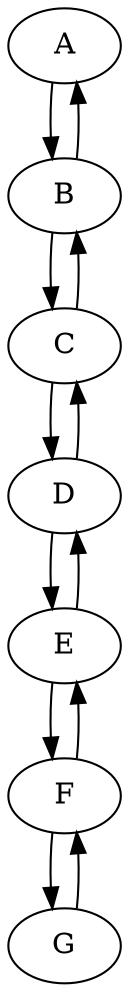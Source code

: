 digraph "test" {
	"A" -> "B";
	"B" -> "A";

	"B" -> "C";
	"C" -> "B";

	"C" -> "D";
	"D" -> "C";

	"D" -> "E";
	"E" -> "D";

	"E" -> "F";
	"F" -> "E";

	"F" -> "G";
	"G" -> "F";
}
